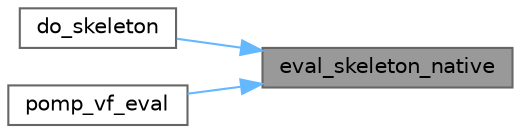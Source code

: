 digraph "eval_skeleton_native"
{
 // LATEX_PDF_SIZE
  bgcolor="transparent";
  edge [fontname=Helvetica,fontsize=10,labelfontname=Helvetica,labelfontsize=10];
  node [fontname=Helvetica,fontsize=10,shape=box,height=0.2,width=0.4];
  rankdir="RL";
  Node1 [id="Node000001",label="eval_skeleton_native",height=0.2,width=0.4,color="gray40", fillcolor="grey60", style="filled", fontcolor="black",tooltip=" "];
  Node1 -> Node2 [id="edge1_Node000001_Node000002",dir="back",color="steelblue1",style="solid",tooltip=" "];
  Node2 [id="Node000002",label="do_skeleton",height=0.2,width=0.4,color="grey40", fillcolor="white", style="filled",URL="$skeleton_8c.html#a93ce73bdd2e70be7b043dcfc1a5d259c",tooltip=" "];
  Node1 -> Node3 [id="edge2_Node000001_Node000003",dir="back",color="steelblue1",style="solid",tooltip=" "];
  Node3 [id="Node000003",label="pomp_vf_eval",height=0.2,width=0.4,color="grey40", fillcolor="white", style="filled",URL="$trajectory_8c.html#a388d1f049a9d7284d0e7ba26591e6099",tooltip=" "];
}
